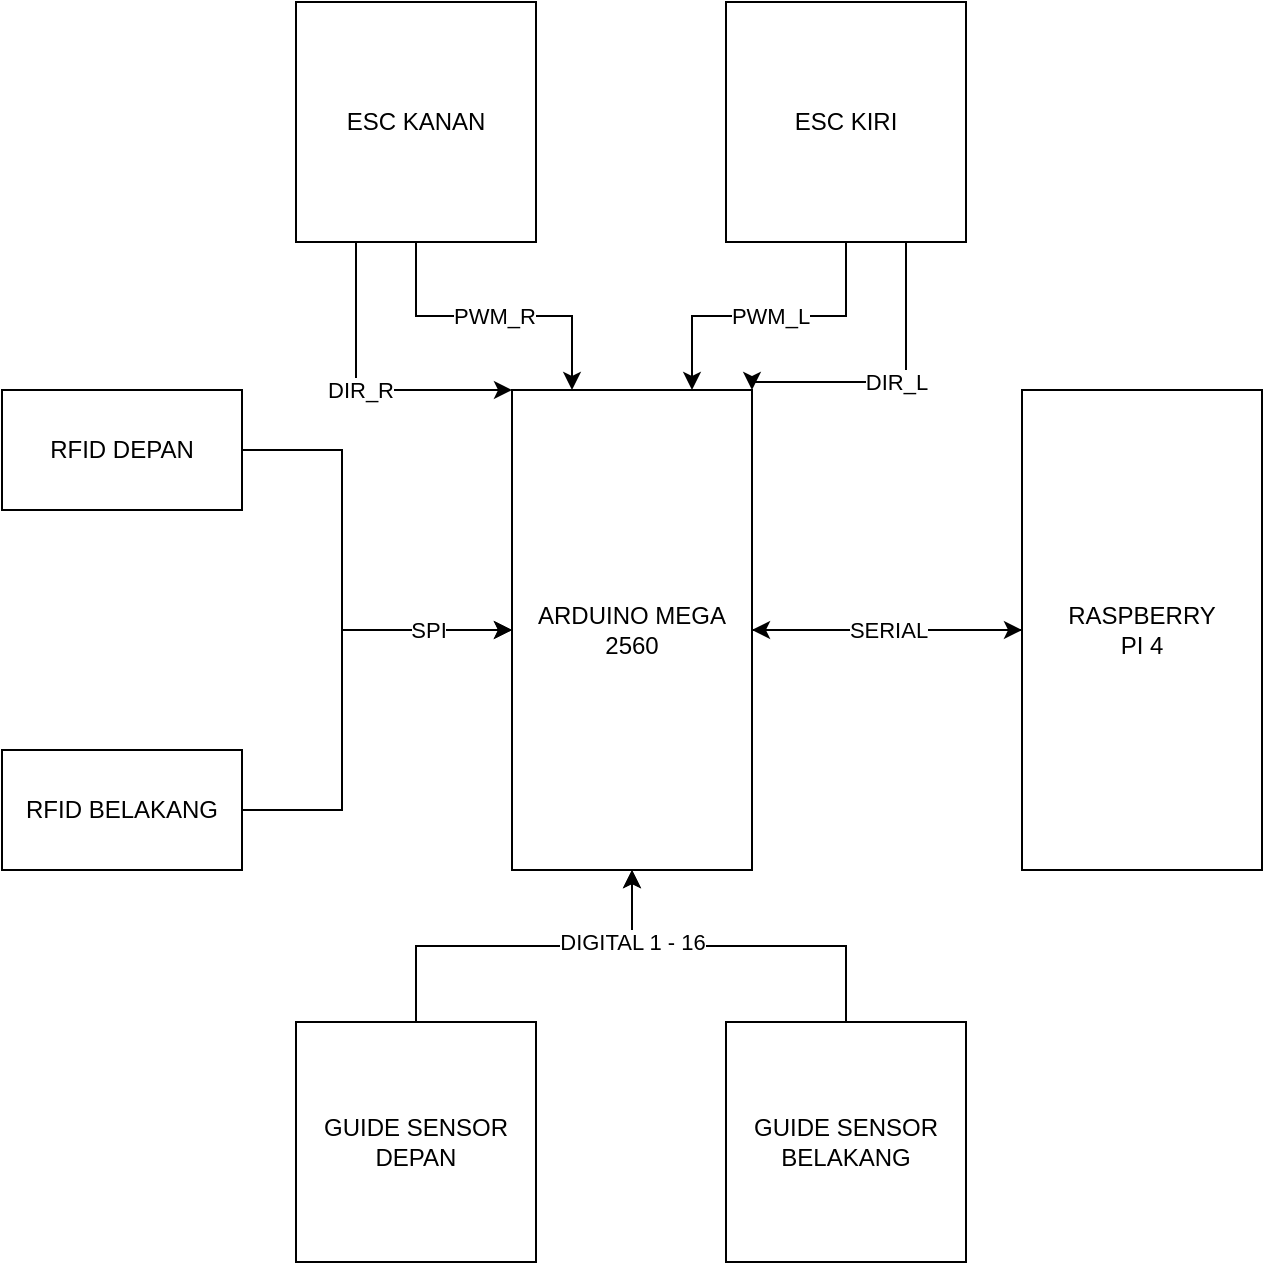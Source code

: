 <mxfile version="24.5.3" type="device">
  <diagram name="Page-1" id="PNANJfAMvl4Vf2pxe9G7">
    <mxGraphModel dx="1235" dy="731" grid="1" gridSize="10" guides="1" tooltips="1" connect="1" arrows="1" fold="1" page="1" pageScale="1" pageWidth="1169" pageHeight="827" math="0" shadow="0">
      <root>
        <mxCell id="0" />
        <mxCell id="1" parent="0" />
        <mxCell id="uqHiZwJCg-z39HAQ_ouj-7" style="edgeStyle=orthogonalEdgeStyle;rounded=0;orthogonalLoop=1;jettySize=auto;html=1;exitX=1;exitY=0.5;exitDx=0;exitDy=0;entryX=0;entryY=0.5;entryDx=0;entryDy=0;" edge="1" parent="1" source="uqHiZwJCg-z39HAQ_ouj-1" target="uqHiZwJCg-z39HAQ_ouj-2">
          <mxGeometry relative="1" as="geometry" />
        </mxCell>
        <mxCell id="uqHiZwJCg-z39HAQ_ouj-1" value="ARDUINO MEGA&lt;div&gt;2560&lt;/div&gt;" style="rounded=0;whiteSpace=wrap;html=1;fillColor=none;" vertex="1" parent="1">
          <mxGeometry x="525" y="294" width="120" height="240" as="geometry" />
        </mxCell>
        <mxCell id="uqHiZwJCg-z39HAQ_ouj-6" style="edgeStyle=orthogonalEdgeStyle;rounded=0;orthogonalLoop=1;jettySize=auto;html=1;exitX=0;exitY=0.5;exitDx=0;exitDy=0;entryX=1;entryY=0.5;entryDx=0;entryDy=0;" edge="1" parent="1" source="uqHiZwJCg-z39HAQ_ouj-2" target="uqHiZwJCg-z39HAQ_ouj-1">
          <mxGeometry relative="1" as="geometry" />
        </mxCell>
        <mxCell id="uqHiZwJCg-z39HAQ_ouj-8" value="SERIAL" style="edgeLabel;html=1;align=center;verticalAlign=middle;resizable=0;points=[];" vertex="1" connectable="0" parent="uqHiZwJCg-z39HAQ_ouj-6">
          <mxGeometry relative="1" as="geometry">
            <mxPoint as="offset" />
          </mxGeometry>
        </mxCell>
        <mxCell id="uqHiZwJCg-z39HAQ_ouj-2" value="RASPBERRY&lt;div&gt;PI 4&lt;/div&gt;" style="rounded=0;whiteSpace=wrap;html=1;fillColor=none;" vertex="1" parent="1">
          <mxGeometry x="780" y="294" width="120" height="240" as="geometry" />
        </mxCell>
        <mxCell id="uqHiZwJCg-z39HAQ_ouj-18" style="edgeStyle=orthogonalEdgeStyle;rounded=0;orthogonalLoop=1;jettySize=auto;html=1;exitX=0.5;exitY=0;exitDx=0;exitDy=0;entryX=0.5;entryY=1;entryDx=0;entryDy=0;" edge="1" parent="1" source="uqHiZwJCg-z39HAQ_ouj-3" target="uqHiZwJCg-z39HAQ_ouj-1">
          <mxGeometry relative="1" as="geometry" />
        </mxCell>
        <mxCell id="uqHiZwJCg-z39HAQ_ouj-3" value="GUIDE SENSOR&lt;div&gt;DEPAN&lt;/div&gt;" style="rounded=0;whiteSpace=wrap;html=1;fillColor=none;" vertex="1" parent="1">
          <mxGeometry x="417" y="610" width="120" height="120" as="geometry" />
        </mxCell>
        <mxCell id="uqHiZwJCg-z39HAQ_ouj-19" style="edgeStyle=orthogonalEdgeStyle;rounded=0;orthogonalLoop=1;jettySize=auto;html=1;exitX=0.5;exitY=0;exitDx=0;exitDy=0;entryX=0.5;entryY=1;entryDx=0;entryDy=0;" edge="1" parent="1" source="uqHiZwJCg-z39HAQ_ouj-10" target="uqHiZwJCg-z39HAQ_ouj-1">
          <mxGeometry relative="1" as="geometry" />
        </mxCell>
        <mxCell id="uqHiZwJCg-z39HAQ_ouj-20" value="DIGITAL 1 - 16" style="edgeLabel;html=1;align=center;verticalAlign=middle;resizable=0;points=[];" vertex="1" connectable="0" parent="uqHiZwJCg-z39HAQ_ouj-19">
          <mxGeometry x="0.009" relative="1" as="geometry">
            <mxPoint x="-53" y="-2" as="offset" />
          </mxGeometry>
        </mxCell>
        <mxCell id="uqHiZwJCg-z39HAQ_ouj-10" value="GUIDE SENSOR&lt;div&gt;BELAKANG&lt;/div&gt;" style="rounded=0;whiteSpace=wrap;html=1;fillColor=none;" vertex="1" parent="1">
          <mxGeometry x="632" y="610" width="120" height="120" as="geometry" />
        </mxCell>
        <mxCell id="uqHiZwJCg-z39HAQ_ouj-21" style="edgeStyle=orthogonalEdgeStyle;rounded=0;orthogonalLoop=1;jettySize=auto;html=1;entryX=0;entryY=0.5;entryDx=0;entryDy=0;exitX=1;exitY=0.5;exitDx=0;exitDy=0;" edge="1" parent="1" source="uqHiZwJCg-z39HAQ_ouj-16" target="uqHiZwJCg-z39HAQ_ouj-1">
          <mxGeometry relative="1" as="geometry">
            <Array as="points">
              <mxPoint x="440" y="324" />
              <mxPoint x="440" y="414" />
            </Array>
          </mxGeometry>
        </mxCell>
        <mxCell id="uqHiZwJCg-z39HAQ_ouj-16" value="RFID DEPAN" style="rounded=0;whiteSpace=wrap;html=1;fillColor=none;" vertex="1" parent="1">
          <mxGeometry x="270" y="294" width="120" height="60" as="geometry" />
        </mxCell>
        <mxCell id="uqHiZwJCg-z39HAQ_ouj-22" style="edgeStyle=orthogonalEdgeStyle;rounded=0;orthogonalLoop=1;jettySize=auto;html=1;entryX=0;entryY=0.5;entryDx=0;entryDy=0;exitX=1;exitY=0.5;exitDx=0;exitDy=0;" edge="1" parent="1" source="uqHiZwJCg-z39HAQ_ouj-17" target="uqHiZwJCg-z39HAQ_ouj-1">
          <mxGeometry relative="1" as="geometry">
            <Array as="points">
              <mxPoint x="440" y="504" />
              <mxPoint x="440" y="414" />
            </Array>
          </mxGeometry>
        </mxCell>
        <mxCell id="uqHiZwJCg-z39HAQ_ouj-23" value="SPI" style="edgeLabel;html=1;align=center;verticalAlign=middle;resizable=0;points=[];" vertex="1" connectable="0" parent="uqHiZwJCg-z39HAQ_ouj-22">
          <mxGeometry x="0.674" y="2" relative="1" as="geometry">
            <mxPoint x="-6" y="2" as="offset" />
          </mxGeometry>
        </mxCell>
        <mxCell id="uqHiZwJCg-z39HAQ_ouj-17" value="RFID BELAKANG" style="rounded=0;whiteSpace=wrap;html=1;fillColor=none;" vertex="1" parent="1">
          <mxGeometry x="270" y="474" width="120" height="60" as="geometry" />
        </mxCell>
        <mxCell id="uqHiZwJCg-z39HAQ_ouj-28" style="edgeStyle=orthogonalEdgeStyle;rounded=0;orthogonalLoop=1;jettySize=auto;html=1;exitX=0.5;exitY=1;exitDx=0;exitDy=0;entryX=0.25;entryY=0;entryDx=0;entryDy=0;" edge="1" parent="1" source="uqHiZwJCg-z39HAQ_ouj-24" target="uqHiZwJCg-z39HAQ_ouj-1">
          <mxGeometry relative="1" as="geometry" />
        </mxCell>
        <mxCell id="uqHiZwJCg-z39HAQ_ouj-31" value="PWM_R" style="edgeLabel;html=1;align=center;verticalAlign=middle;resizable=0;points=[];" vertex="1" connectable="0" parent="uqHiZwJCg-z39HAQ_ouj-28">
          <mxGeometry relative="1" as="geometry">
            <mxPoint as="offset" />
          </mxGeometry>
        </mxCell>
        <mxCell id="uqHiZwJCg-z39HAQ_ouj-34" style="edgeStyle=orthogonalEdgeStyle;rounded=0;orthogonalLoop=1;jettySize=auto;html=1;exitX=0.25;exitY=1;exitDx=0;exitDy=0;entryX=0;entryY=0;entryDx=0;entryDy=0;" edge="1" parent="1" source="uqHiZwJCg-z39HAQ_ouj-24" target="uqHiZwJCg-z39HAQ_ouj-1">
          <mxGeometry relative="1" as="geometry">
            <Array as="points">
              <mxPoint x="447" y="294" />
            </Array>
          </mxGeometry>
        </mxCell>
        <mxCell id="uqHiZwJCg-z39HAQ_ouj-36" value="DIR_R" style="edgeLabel;html=1;align=center;verticalAlign=middle;resizable=0;points=[];" vertex="1" connectable="0" parent="uqHiZwJCg-z39HAQ_ouj-34">
          <mxGeometry relative="1" as="geometry">
            <mxPoint as="offset" />
          </mxGeometry>
        </mxCell>
        <mxCell id="uqHiZwJCg-z39HAQ_ouj-24" value="ESC KANAN" style="rounded=0;whiteSpace=wrap;html=1;fillColor=none;" vertex="1" parent="1">
          <mxGeometry x="417" y="100" width="120" height="120" as="geometry" />
        </mxCell>
        <mxCell id="uqHiZwJCg-z39HAQ_ouj-29" style="edgeStyle=orthogonalEdgeStyle;rounded=0;orthogonalLoop=1;jettySize=auto;html=1;exitX=0.5;exitY=1;exitDx=0;exitDy=0;entryX=0.75;entryY=0;entryDx=0;entryDy=0;" edge="1" parent="1" source="uqHiZwJCg-z39HAQ_ouj-25" target="uqHiZwJCg-z39HAQ_ouj-1">
          <mxGeometry relative="1" as="geometry" />
        </mxCell>
        <mxCell id="uqHiZwJCg-z39HAQ_ouj-32" value="PWM_L" style="edgeLabel;html=1;align=center;verticalAlign=middle;resizable=0;points=[];" vertex="1" connectable="0" parent="uqHiZwJCg-z39HAQ_ouj-29">
          <mxGeometry relative="1" as="geometry">
            <mxPoint as="offset" />
          </mxGeometry>
        </mxCell>
        <mxCell id="uqHiZwJCg-z39HAQ_ouj-35" style="edgeStyle=orthogonalEdgeStyle;rounded=0;orthogonalLoop=1;jettySize=auto;html=1;exitX=0.75;exitY=1;exitDx=0;exitDy=0;entryX=1;entryY=0;entryDx=0;entryDy=0;" edge="1" parent="1" source="uqHiZwJCg-z39HAQ_ouj-25" target="uqHiZwJCg-z39HAQ_ouj-1">
          <mxGeometry relative="1" as="geometry">
            <Array as="points">
              <mxPoint x="722" y="290" />
              <mxPoint x="645" y="290" />
            </Array>
          </mxGeometry>
        </mxCell>
        <mxCell id="uqHiZwJCg-z39HAQ_ouj-37" value="DIR_L" style="edgeLabel;html=1;align=center;verticalAlign=middle;resizable=0;points=[];" vertex="1" connectable="0" parent="uqHiZwJCg-z39HAQ_ouj-35">
          <mxGeometry relative="1" as="geometry">
            <mxPoint as="offset" />
          </mxGeometry>
        </mxCell>
        <mxCell id="uqHiZwJCg-z39HAQ_ouj-25" value="ESC KIRI" style="rounded=0;whiteSpace=wrap;html=1;fillColor=none;" vertex="1" parent="1">
          <mxGeometry x="632" y="100" width="120" height="120" as="geometry" />
        </mxCell>
      </root>
    </mxGraphModel>
  </diagram>
</mxfile>
